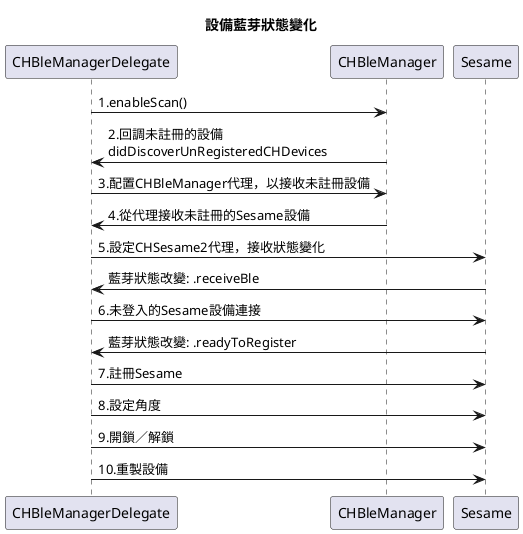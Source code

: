 @startuml
title:"設備藍芽狀態變化"
CHBleManagerDelegate -> CHBleManager: 1.enableScan()
CHBleManager -> CHBleManagerDelegate: 2.回調未註冊的設備\ndidDiscoverUnRegisteredCHDevices 
CHBleManagerDelegate -> CHBleManager: 3.配置CHBleManager代理，以接收未註冊設備
CHBleManager -> CHBleManagerDelegate: 4.從代理接收未註冊的Sesame設備
CHBleManagerDelegate -> Sesame: 5.設定CHSesame2代理，接收狀態變化
Sesame -> CHBleManagerDelegate: 藍芽狀態改變: .receiveBle
CHBleManagerDelegate -> Sesame: 6.未登入的Sesame設備連接
Sesame -> CHBleManagerDelegate: 藍芽狀態改變: .readyToRegister
CHBleManagerDelegate -> Sesame: 7.註冊Sesame
CHBleManagerDelegate -> Sesame: 8.設定角度
CHBleManagerDelegate -> Sesame: 9.開鎖／解鎖
CHBleManagerDelegate -> Sesame: 10.重製設備
@enduml